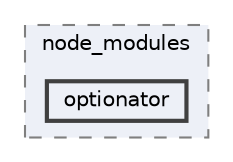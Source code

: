 digraph "pkiclassroomrescheduler/src/main/frontend/node_modules/escodegen/node_modules/optionator"
{
 // LATEX_PDF_SIZE
  bgcolor="transparent";
  edge [fontname=Helvetica,fontsize=10,labelfontname=Helvetica,labelfontsize=10];
  node [fontname=Helvetica,fontsize=10,shape=box,height=0.2,width=0.4];
  compound=true
  subgraph clusterdir_7ee3fea9c672136a58ab9072337c6c2d {
    graph [ bgcolor="#edf0f7", pencolor="grey50", label="node_modules", fontname=Helvetica,fontsize=10 style="filled,dashed", URL="dir_7ee3fea9c672136a58ab9072337c6c2d.html",tooltip=""]
  dir_217d784a8f083732908e89983d656cbc [label="optionator", fillcolor="#edf0f7", color="grey25", style="filled,bold", URL="dir_217d784a8f083732908e89983d656cbc.html",tooltip=""];
  }
}
